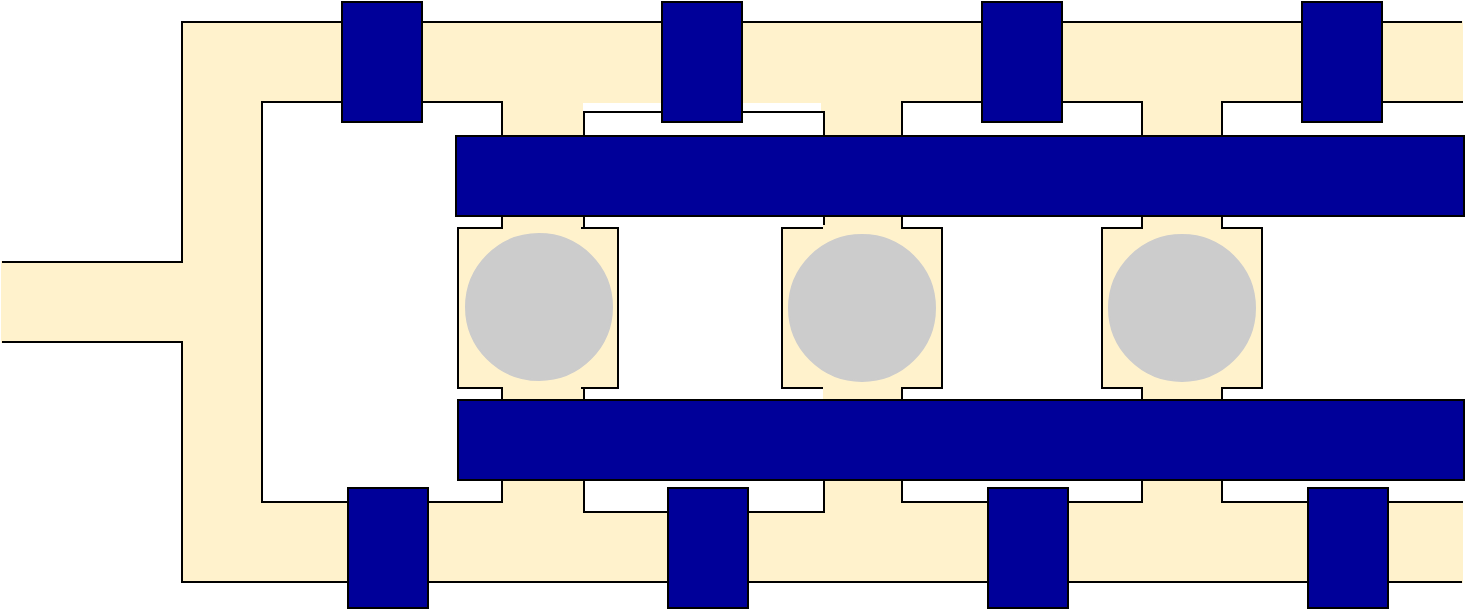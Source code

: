 <mxfile version="13.6.10" type="gitlab"><diagram id="Jq7NEJrshUVGfPt3h5Ek" name="Page-1"><mxGraphModel dx="1342" dy="954" grid="1" gridSize="10" guides="1" tooltips="1" connect="1" arrows="1" fold="1" page="1" pageScale="1" pageWidth="850" pageHeight="1100" math="0" shadow="0"><root><mxCell id="0"/><mxCell id="1" parent="0"/><mxCell id="aFfF_gfKYayPiwOOSljq-27" value="" style="rounded=0;whiteSpace=wrap;html=1;fillColor=#FFF2CC;strokeColor=#FFF2CC;" vertex="1" parent="1"><mxGeometry x="30" y="320" width="90" height="40" as="geometry"/></mxCell><mxCell id="aFfF_gfKYayPiwOOSljq-26" value="" style="rounded=0;whiteSpace=wrap;html=1;direction=south;strokeColor=#FFF2CC;fillColor=#FFF2CC;" vertex="1" parent="1"><mxGeometry x="600" y="200" width="40" height="280" as="geometry"/></mxCell><mxCell id="aFfF_gfKYayPiwOOSljq-25" value="" style="rounded=0;whiteSpace=wrap;html=1;fillColor=#fff2cc;direction=south;strokeColor=#FFF2CC;" vertex="1" parent="1"><mxGeometry x="440" y="200" width="40" height="280" as="geometry"/></mxCell><mxCell id="aFfF_gfKYayPiwOOSljq-24" value="" style="rounded=0;whiteSpace=wrap;html=1;fillColor=#fff2cc;direction=south;strokeColor=#FFF2CC;" vertex="1" parent="1"><mxGeometry x="280" y="200" width="40" height="280" as="geometry"/></mxCell><mxCell id="aFfF_gfKYayPiwOOSljq-22" value="" style="rounded=0;whiteSpace=wrap;html=1;fillColor=#fff2cc;strokeColor=#FFF2CC;" vertex="1" parent="1"><mxGeometry x="120" y="440" width="640" height="40" as="geometry"/></mxCell><mxCell id="aFfF_gfKYayPiwOOSljq-21" value="" style="rounded=0;whiteSpace=wrap;html=1;fillColor=#FFF2CC;strokeColor=#FFF2CC;" vertex="1" parent="1"><mxGeometry x="120" y="200" width="640" height="40" as="geometry"/></mxCell><mxCell id="aFfF_gfKYayPiwOOSljq-23" value="" style="rounded=0;whiteSpace=wrap;html=1;fillColor=#fff2cc;direction=south;strokeColor=#FFF2CC;" vertex="1" parent="1"><mxGeometry x="120" y="200" width="40" height="280" as="geometry"/></mxCell><mxCell id="aFfF_gfKYayPiwOOSljq-18" value="" style="rounded=0;whiteSpace=wrap;html=1;" vertex="1" parent="1"><mxGeometry x="640" y="240" width="120" height="200" as="geometry"/></mxCell><mxCell id="aFfF_gfKYayPiwOOSljq-1" value="" style="endArrow=none;html=1;rounded=0;exitX=1;exitY=0;exitDx=0;exitDy=0;" edge="1" parent="1" source="aFfF_gfKYayPiwOOSljq-21"><mxGeometry width="50" height="50" relative="1" as="geometry"><mxPoint x="700" y="200" as="sourcePoint"/><mxPoint x="30" y="320" as="targetPoint"/><Array as="points"><mxPoint x="570" y="200"/><mxPoint x="500" y="200"/><mxPoint x="350" y="200"/><mxPoint x="260" y="200"/><mxPoint x="120" y="200"/><mxPoint x="120" y="320"/></Array></mxGeometry></mxCell><mxCell id="aFfF_gfKYayPiwOOSljq-5" value="" style="endArrow=none;html=1;rounded=0;exitX=1;exitY=1;exitDx=0;exitDy=0;" edge="1" parent="1" source="aFfF_gfKYayPiwOOSljq-22"><mxGeometry width="50" height="50" relative="1" as="geometry"><mxPoint x="700" y="480" as="sourcePoint"/><mxPoint x="30" y="360" as="targetPoint"/><Array as="points"><mxPoint x="390" y="480"/><mxPoint x="230" y="480"/><mxPoint x="170" y="480"/><mxPoint x="120" y="480"/><mxPoint x="120" y="370"/><mxPoint x="120" y="360"/><mxPoint x="100" y="360"/></Array></mxGeometry></mxCell><mxCell id="aFfF_gfKYayPiwOOSljq-6" value="" style="rounded=0;whiteSpace=wrap;html=1;" vertex="1" parent="1"><mxGeometry x="160" y="240" width="120" height="200" as="geometry"/></mxCell><mxCell id="aFfF_gfKYayPiwOOSljq-10" value="" style="rounded=0;whiteSpace=wrap;html=1;" vertex="1" parent="1"><mxGeometry x="321" y="245" width="120" height="200" as="geometry"/></mxCell><mxCell id="aFfF_gfKYayPiwOOSljq-11" value="" style="rounded=0;whiteSpace=wrap;html=1;" vertex="1" parent="1"><mxGeometry x="480" y="240" width="120" height="200" as="geometry"/></mxCell><mxCell id="aFfF_gfKYayPiwOOSljq-14" value="" style="whiteSpace=wrap;html=1;aspect=fixed;fillColor=#FFF2CC;" vertex="1" parent="1"><mxGeometry x="258" y="303" width="80" height="80" as="geometry"/></mxCell><mxCell id="aFfF_gfKYayPiwOOSljq-15" value="" style="whiteSpace=wrap;html=1;aspect=fixed;fillColor=#FFF2CC;" vertex="1" parent="1"><mxGeometry x="420" y="303" width="80" height="80" as="geometry"/></mxCell><mxCell id="aFfF_gfKYayPiwOOSljq-17" value="" style="whiteSpace=wrap;html=1;aspect=fixed;fillColor=#FFF2CC;" vertex="1" parent="1"><mxGeometry x="580" y="303" width="80" height="80" as="geometry"/></mxCell><mxCell id="aFfF_gfKYayPiwOOSljq-28" value="" style="rounded=0;whiteSpace=wrap;html=1;fillColor=#FFF2CC;strokeColor=#FFF2CC;direction=south;" vertex="1" parent="1"><mxGeometry x="281" y="302" width="38" height="86" as="geometry"/></mxCell><mxCell id="aFfF_gfKYayPiwOOSljq-29" value="" style="rounded=0;whiteSpace=wrap;html=1;fillColor=#FFF2CC;strokeColor=#FFF2CC;direction=south;" vertex="1" parent="1"><mxGeometry x="441" y="302" width="38" height="86" as="geometry"/></mxCell><mxCell id="aFfF_gfKYayPiwOOSljq-30" value="" style="rounded=0;whiteSpace=wrap;html=1;fillColor=#FFF2CC;strokeColor=#FFF2CC;direction=south;" vertex="1" parent="1"><mxGeometry x="601" y="302" width="38" height="86" as="geometry"/></mxCell><mxCell id="aFfF_gfKYayPiwOOSljq-31" value="" style="rounded=0;whiteSpace=wrap;html=1;strokeColor=#FFFFFF;fillColor=#FFFFFF;" vertex="1" parent="1"><mxGeometry x="713" y="298" width="49" height="91" as="geometry"/></mxCell><mxCell id="aFfF_gfKYayPiwOOSljq-32" value="" style="rounded=0;whiteSpace=wrap;html=1;strokeColor=#FFFFFF;fillColor=#FFFFFF;" vertex="1" parent="1"><mxGeometry x="725" y="430" width="38" height="9" as="geometry"/></mxCell><mxCell id="aFfF_gfKYayPiwOOSljq-33" value="" style="rounded=0;whiteSpace=wrap;html=1;strokeColor=#FFFFFF;fillColor=#FFFFFF;" vertex="1" parent="1"><mxGeometry x="725" y="241" width="37" height="18" as="geometry"/></mxCell><mxCell id="aFfF_gfKYayPiwOOSljq-34" value="" style="rounded=0;whiteSpace=wrap;html=1;direction=west;fontColor=#ffffff;fillColor=#000099;" vertex="1" parent="1"><mxGeometry x="200" y="190" width="40" height="60" as="geometry"/></mxCell><mxCell id="aFfF_gfKYayPiwOOSljq-35" value="" style="rounded=0;whiteSpace=wrap;html=1;direction=west;fontColor=#ffffff;fillColor=#000099;" vertex="1" parent="1"><mxGeometry x="360" y="190" width="40" height="60" as="geometry"/></mxCell><mxCell id="aFfF_gfKYayPiwOOSljq-37" value="" style="rounded=0;whiteSpace=wrap;html=1;direction=west;fontColor=#ffffff;fillColor=#000099;" vertex="1" parent="1"><mxGeometry x="520" y="190" width="40" height="60" as="geometry"/></mxCell><mxCell id="aFfF_gfKYayPiwOOSljq-39" value="" style="rounded=0;whiteSpace=wrap;html=1;direction=west;fontColor=#ffffff;fillColor=#000099;" vertex="1" parent="1"><mxGeometry x="680" y="190" width="40" height="60" as="geometry"/></mxCell><mxCell id="aFfF_gfKYayPiwOOSljq-40" value="" style="rounded=0;whiteSpace=wrap;html=1;direction=west;fontColor=#ffffff;fillColor=#000099;" vertex="1" parent="1"><mxGeometry x="200" y="190" width="40" height="60" as="geometry"/></mxCell><mxCell id="aFfF_gfKYayPiwOOSljq-41" value="" style="rounded=0;whiteSpace=wrap;html=1;direction=west;fontColor=#ffffff;fillColor=#000099;" vertex="1" parent="1"><mxGeometry x="360" y="190" width="40" height="60" as="geometry"/></mxCell><mxCell id="aFfF_gfKYayPiwOOSljq-42" value="" style="rounded=0;whiteSpace=wrap;html=1;direction=west;fontColor=#ffffff;fillColor=#000099;" vertex="1" parent="1"><mxGeometry x="520" y="190" width="40" height="60" as="geometry"/></mxCell><mxCell id="aFfF_gfKYayPiwOOSljq-43" value="" style="rounded=0;whiteSpace=wrap;html=1;direction=west;fontColor=#ffffff;fillColor=#000099;" vertex="1" parent="1"><mxGeometry x="680" y="190" width="40" height="60" as="geometry"/></mxCell><mxCell id="aFfF_gfKYayPiwOOSljq-45" value="" style="rounded=0;whiteSpace=wrap;html=1;direction=west;fontColor=#ffffff;fillColor=#000099;" vertex="1" parent="1"><mxGeometry x="203" y="433" width="40" height="60" as="geometry"/></mxCell><mxCell id="aFfF_gfKYayPiwOOSljq-46" value="" style="rounded=0;whiteSpace=wrap;html=1;direction=west;fontColor=#ffffff;fillColor=#000099;" vertex="1" parent="1"><mxGeometry x="363" y="433" width="40" height="60" as="geometry"/></mxCell><mxCell id="aFfF_gfKYayPiwOOSljq-47" value="" style="rounded=0;whiteSpace=wrap;html=1;direction=west;fontColor=#ffffff;fillColor=#000099;" vertex="1" parent="1"><mxGeometry x="523" y="433" width="40" height="60" as="geometry"/></mxCell><mxCell id="aFfF_gfKYayPiwOOSljq-48" value="" style="rounded=0;whiteSpace=wrap;html=1;direction=west;fontColor=#ffffff;fillColor=#000099;" vertex="1" parent="1"><mxGeometry x="683" y="433" width="40" height="60" as="geometry"/></mxCell><mxCell id="aFfF_gfKYayPiwOOSljq-12" value="" style="rounded=0;whiteSpace=wrap;html=1;direction=south;fontColor=#ffffff;fillColor=#000099;" vertex="1" parent="1"><mxGeometry x="257" y="257" width="504" height="40" as="geometry"/></mxCell><mxCell id="aFfF_gfKYayPiwOOSljq-13" value="" style="rounded=0;whiteSpace=wrap;html=1;direction=south;fontColor=#ffffff;fillColor=#000099;" vertex="1" parent="1"><mxGeometry x="258" y="389" width="503" height="40" as="geometry"/></mxCell><mxCell id="aFfF_gfKYayPiwOOSljq-49" value="" style="ellipse;whiteSpace=wrap;html=1;aspect=fixed;fillColor=#CCCCCC;strokeColor=#CCCCCC;" vertex="1" parent="1"><mxGeometry x="262" y="306" width="73" height="73" as="geometry"/></mxCell><mxCell id="aFfF_gfKYayPiwOOSljq-50" value="" style="ellipse;whiteSpace=wrap;html=1;aspect=fixed;fillColor=#CCCCCC;strokeColor=#CCCCCC;" vertex="1" parent="1"><mxGeometry x="423.5" y="306.5" width="73" height="73" as="geometry"/></mxCell><mxCell id="aFfF_gfKYayPiwOOSljq-51" value="" style="ellipse;whiteSpace=wrap;html=1;aspect=fixed;fillColor=#CCCCCC;strokeColor=#CCCCCC;" vertex="1" parent="1"><mxGeometry x="583.5" y="306.5" width="73" height="73" as="geometry"/></mxCell></root></mxGraphModel></diagram></mxfile>